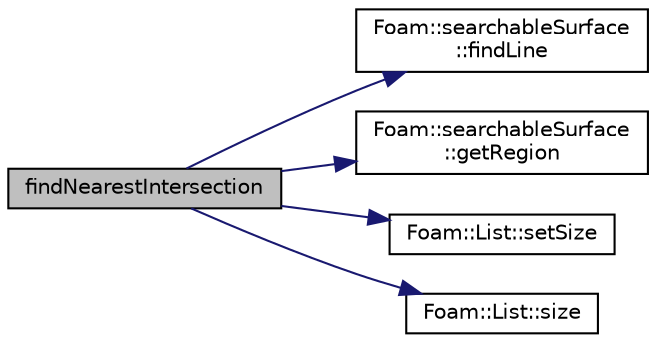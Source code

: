 digraph "findNearestIntersection"
{
  bgcolor="transparent";
  edge [fontname="Helvetica",fontsize="10",labelfontname="Helvetica",labelfontsize="10"];
  node [fontname="Helvetica",fontsize="10",shape=record];
  rankdir="LR";
  Node666 [label="findNearestIntersection",height=0.2,width=0.4,color="black", fillcolor="grey75", style="filled", fontcolor="black"];
  Node666 -> Node667 [color="midnightblue",fontsize="10",style="solid",fontname="Helvetica"];
  Node667 [label="Foam::searchableSurface\l::findLine",height=0.2,width=0.4,color="black",URL="$a26369.html#a1613c2923daa8fb08ece11c1715e7bd2",tooltip="Find first intersection on segment from start to end. "];
  Node666 -> Node668 [color="midnightblue",fontsize="10",style="solid",fontname="Helvetica"];
  Node668 [label="Foam::searchableSurface\l::getRegion",height=0.2,width=0.4,color="black",URL="$a26369.html#a08a437fdcf019de7941dbee87d35a56e",tooltip="From a set of points and indices get the region. "];
  Node666 -> Node669 [color="midnightblue",fontsize="10",style="solid",fontname="Helvetica"];
  Node669 [label="Foam::List::setSize",height=0.2,width=0.4,color="black",URL="$a26833.html#aedb985ffeaf1bdbfeccc2a8730405703",tooltip="Reset size of List. "];
  Node666 -> Node670 [color="midnightblue",fontsize="10",style="solid",fontname="Helvetica"];
  Node670 [label="Foam::List::size",height=0.2,width=0.4,color="black",URL="$a26833.html#a8a5f6fa29bd4b500caf186f60245b384",tooltip="Override size to be inconsistent with allocated storage. "];
}
